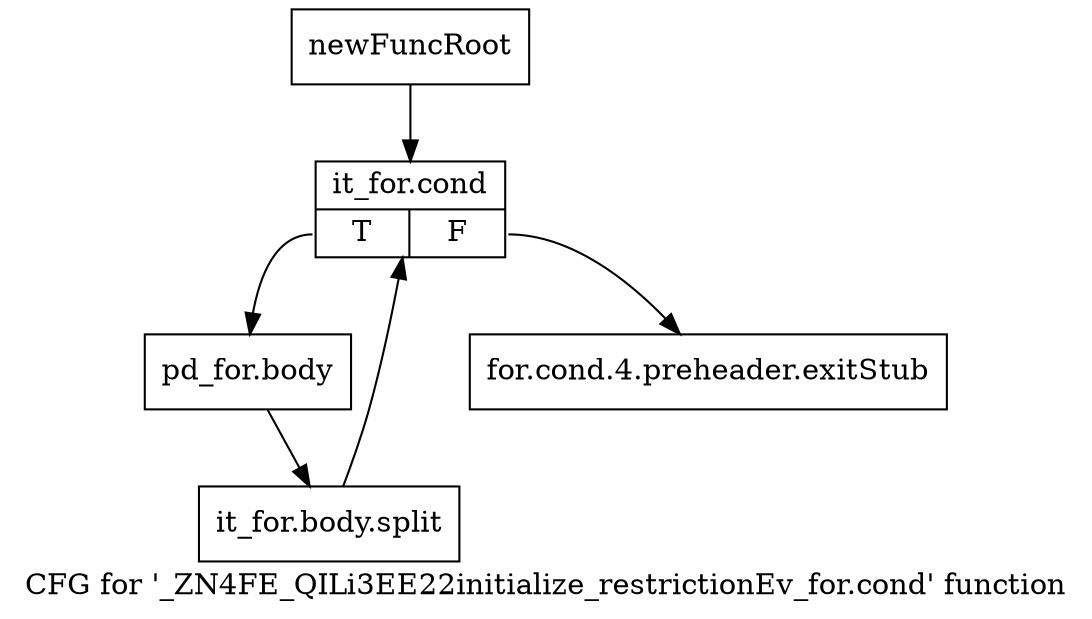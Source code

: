 digraph "CFG for '_ZN4FE_QILi3EE22initialize_restrictionEv_for.cond' function" {
	label="CFG for '_ZN4FE_QILi3EE22initialize_restrictionEv_for.cond' function";

	Node0x90e24f0 [shape=record,label="{newFuncRoot}"];
	Node0x90e24f0 -> Node0x90e84a0;
	Node0x90e2540 [shape=record,label="{for.cond.4.preheader.exitStub}"];
	Node0x90e84a0 [shape=record,label="{it_for.cond|{<s0>T|<s1>F}}"];
	Node0x90e84a0:s0 -> Node0x90e84f0;
	Node0x90e84a0:s1 -> Node0x90e2540;
	Node0x90e84f0 [shape=record,label="{pd_for.body}"];
	Node0x90e84f0 -> Node0xc5f0e70;
	Node0xc5f0e70 [shape=record,label="{it_for.body.split}"];
	Node0xc5f0e70 -> Node0x90e84a0;
}
